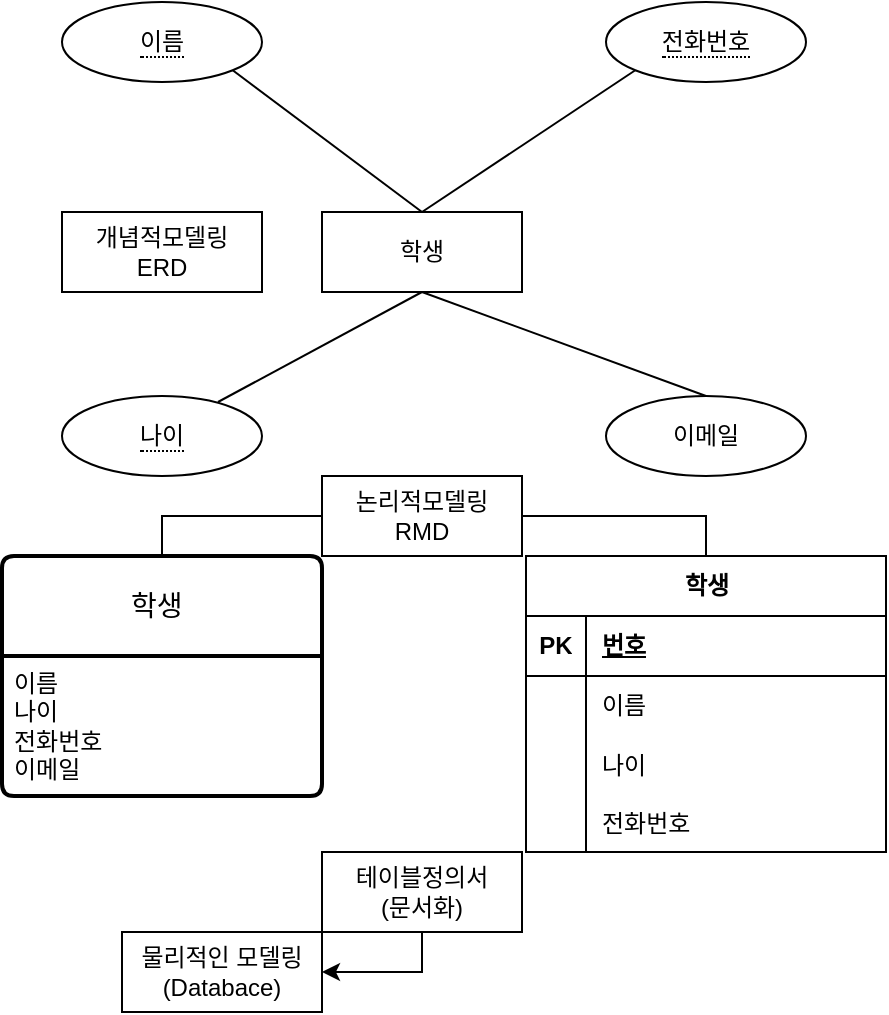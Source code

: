 <mxfile version="22.1.15" type="github">
  <diagram name="페이지-1" id="WjET7foxqUCfRz4NSp_R">
    <mxGraphModel dx="2066" dy="1193" grid="0" gridSize="10" guides="1" tooltips="1" connect="1" arrows="1" fold="1" page="0" pageScale="1" pageWidth="827" pageHeight="1169" math="0" shadow="0">
      <root>
        <mxCell id="0" />
        <mxCell id="1" parent="0" />
        <mxCell id="orDtUteb9k6bt2rpe9rN-15" value="&lt;span style=&quot;border-bottom: 1px dotted&quot;&gt;이름&lt;br&gt;&lt;/span&gt;" style="ellipse;whiteSpace=wrap;html=1;align=center;" vertex="1" parent="1">
          <mxGeometry x="-69" y="-189" width="100" height="40" as="geometry" />
        </mxCell>
        <mxCell id="orDtUteb9k6bt2rpe9rN-16" value="" style="endArrow=none;html=1;rounded=0;exitX=1;exitY=1;exitDx=0;exitDy=0;entryX=0.5;entryY=0;entryDx=0;entryDy=0;" edge="1" parent="1" source="orDtUteb9k6bt2rpe9rN-15" target="orDtUteb9k6bt2rpe9rN-74">
          <mxGeometry relative="1" as="geometry">
            <mxPoint x="22" y="-28" as="sourcePoint" />
            <mxPoint x="98" y="-111" as="targetPoint" />
            <Array as="points" />
          </mxGeometry>
        </mxCell>
        <mxCell id="orDtUteb9k6bt2rpe9rN-17" value="&lt;span style=&quot;border-bottom: 1px dotted&quot;&gt;전화번호&lt;br&gt;&lt;/span&gt;" style="ellipse;whiteSpace=wrap;html=1;align=center;" vertex="1" parent="1">
          <mxGeometry x="203" y="-189" width="100" height="40" as="geometry" />
        </mxCell>
        <mxCell id="orDtUteb9k6bt2rpe9rN-18" value="" style="endArrow=none;html=1;rounded=0;entryX=0;entryY=1;entryDx=0;entryDy=0;exitX=0.5;exitY=0;exitDx=0;exitDy=0;" edge="1" parent="1" source="orDtUteb9k6bt2rpe9rN-74" target="orDtUteb9k6bt2rpe9rN-17">
          <mxGeometry relative="1" as="geometry">
            <mxPoint x="121" y="-127" as="sourcePoint" />
            <mxPoint x="234" y="-92" as="targetPoint" />
            <Array as="points" />
          </mxGeometry>
        </mxCell>
        <mxCell id="orDtUteb9k6bt2rpe9rN-45" value="&lt;span style=&quot;border-bottom: 1px dotted&quot;&gt;나이&lt;/span&gt;" style="ellipse;whiteSpace=wrap;html=1;align=center;" vertex="1" parent="1">
          <mxGeometry x="-69" y="8" width="100" height="40" as="geometry" />
        </mxCell>
        <mxCell id="orDtUteb9k6bt2rpe9rN-46" value="" style="endArrow=none;html=1;rounded=0;exitX=0.78;exitY=0.075;exitDx=0;exitDy=0;exitPerimeter=0;entryX=0.5;entryY=1;entryDx=0;entryDy=0;" edge="1" parent="1" source="orDtUteb9k6bt2rpe9rN-45" target="orDtUteb9k6bt2rpe9rN-74">
          <mxGeometry relative="1" as="geometry">
            <mxPoint x="23" y="-28" as="sourcePoint" />
            <mxPoint x="111" y="-46" as="targetPoint" />
          </mxGeometry>
        </mxCell>
        <mxCell id="orDtUteb9k6bt2rpe9rN-47" value="이메일" style="ellipse;whiteSpace=wrap;html=1;align=center;" vertex="1" parent="1">
          <mxGeometry x="203" y="8" width="100" height="40" as="geometry" />
        </mxCell>
        <mxCell id="orDtUteb9k6bt2rpe9rN-48" value="" style="endArrow=none;html=1;rounded=0;entryX=0.5;entryY=0;entryDx=0;entryDy=0;exitX=0.5;exitY=1;exitDx=0;exitDy=0;" edge="1" parent="1" source="orDtUteb9k6bt2rpe9rN-74" target="orDtUteb9k6bt2rpe9rN-47">
          <mxGeometry relative="1" as="geometry">
            <mxPoint x="111" y="-46" as="sourcePoint" />
            <mxPoint x="183" y="-28" as="targetPoint" />
          </mxGeometry>
        </mxCell>
        <mxCell id="orDtUteb9k6bt2rpe9rN-49" value="학생&lt;span style=&quot;white-space: pre;&quot;&gt;&#x9;&lt;/span&gt;" style="swimlane;childLayout=stackLayout;horizontal=1;startSize=50;horizontalStack=0;rounded=1;fontSize=14;fontStyle=0;strokeWidth=2;resizeParent=0;resizeLast=1;shadow=0;dashed=0;align=center;arcSize=4;whiteSpace=wrap;html=1;" vertex="1" parent="1">
          <mxGeometry x="-99" y="88" width="160" height="120" as="geometry" />
        </mxCell>
        <mxCell id="orDtUteb9k6bt2rpe9rN-50" value="이름&lt;br&gt;나이&lt;br&gt;전화번호&lt;br&gt;이메일" style="align=left;strokeColor=none;fillColor=none;spacingLeft=4;fontSize=12;verticalAlign=top;resizable=0;rotatable=0;part=1;html=1;" vertex="1" parent="orDtUteb9k6bt2rpe9rN-49">
          <mxGeometry y="50" width="160" height="70" as="geometry" />
        </mxCell>
        <mxCell id="orDtUteb9k6bt2rpe9rN-51" value="학생" style="shape=table;startSize=30;container=1;collapsible=1;childLayout=tableLayout;fixedRows=1;rowLines=0;fontStyle=1;align=center;resizeLast=1;html=1;" vertex="1" parent="1">
          <mxGeometry x="163" y="88" width="180" height="148" as="geometry">
            <mxRectangle x="170" y="88" width="59" height="30" as="alternateBounds" />
          </mxGeometry>
        </mxCell>
        <mxCell id="orDtUteb9k6bt2rpe9rN-52" value="" style="shape=tableRow;horizontal=0;startSize=0;swimlaneHead=0;swimlaneBody=0;fillColor=none;collapsible=0;dropTarget=0;points=[[0,0.5],[1,0.5]];portConstraint=eastwest;top=0;left=0;right=0;bottom=1;" vertex="1" parent="orDtUteb9k6bt2rpe9rN-51">
          <mxGeometry y="30" width="180" height="30" as="geometry" />
        </mxCell>
        <mxCell id="orDtUteb9k6bt2rpe9rN-53" value="PK" style="shape=partialRectangle;connectable=0;fillColor=none;top=0;left=0;bottom=0;right=0;fontStyle=1;overflow=hidden;whiteSpace=wrap;html=1;" vertex="1" parent="orDtUteb9k6bt2rpe9rN-52">
          <mxGeometry width="30" height="30" as="geometry">
            <mxRectangle width="30" height="30" as="alternateBounds" />
          </mxGeometry>
        </mxCell>
        <mxCell id="orDtUteb9k6bt2rpe9rN-54" value="번호" style="shape=partialRectangle;connectable=0;fillColor=none;top=0;left=0;bottom=0;right=0;align=left;spacingLeft=6;fontStyle=5;overflow=hidden;whiteSpace=wrap;html=1;" vertex="1" parent="orDtUteb9k6bt2rpe9rN-52">
          <mxGeometry x="30" width="150" height="30" as="geometry">
            <mxRectangle width="150" height="30" as="alternateBounds" />
          </mxGeometry>
        </mxCell>
        <mxCell id="orDtUteb9k6bt2rpe9rN-55" value="" style="shape=tableRow;horizontal=0;startSize=0;swimlaneHead=0;swimlaneBody=0;fillColor=none;collapsible=0;dropTarget=0;points=[[0,0.5],[1,0.5]];portConstraint=eastwest;top=0;left=0;right=0;bottom=0;" vertex="1" parent="orDtUteb9k6bt2rpe9rN-51">
          <mxGeometry y="60" width="180" height="30" as="geometry" />
        </mxCell>
        <mxCell id="orDtUteb9k6bt2rpe9rN-56" value="" style="shape=partialRectangle;connectable=0;fillColor=none;top=0;left=0;bottom=0;right=0;editable=1;overflow=hidden;whiteSpace=wrap;html=1;" vertex="1" parent="orDtUteb9k6bt2rpe9rN-55">
          <mxGeometry width="30" height="30" as="geometry">
            <mxRectangle width="30" height="30" as="alternateBounds" />
          </mxGeometry>
        </mxCell>
        <mxCell id="orDtUteb9k6bt2rpe9rN-57" value="이름&lt;span style=&quot;white-space: pre;&quot;&gt;&#x9;&lt;/span&gt;" style="shape=partialRectangle;connectable=0;fillColor=none;top=0;left=0;bottom=0;right=0;align=left;spacingLeft=6;overflow=hidden;whiteSpace=wrap;html=1;" vertex="1" parent="orDtUteb9k6bt2rpe9rN-55">
          <mxGeometry x="30" width="150" height="30" as="geometry">
            <mxRectangle width="150" height="30" as="alternateBounds" />
          </mxGeometry>
        </mxCell>
        <mxCell id="orDtUteb9k6bt2rpe9rN-58" value="" style="shape=tableRow;horizontal=0;startSize=0;swimlaneHead=0;swimlaneBody=0;fillColor=none;collapsible=0;dropTarget=0;points=[[0,0.5],[1,0.5]];portConstraint=eastwest;top=0;left=0;right=0;bottom=0;" vertex="1" parent="orDtUteb9k6bt2rpe9rN-51">
          <mxGeometry y="90" width="180" height="30" as="geometry" />
        </mxCell>
        <mxCell id="orDtUteb9k6bt2rpe9rN-59" value="" style="shape=partialRectangle;connectable=0;fillColor=none;top=0;left=0;bottom=0;right=0;editable=1;overflow=hidden;whiteSpace=wrap;html=1;" vertex="1" parent="orDtUteb9k6bt2rpe9rN-58">
          <mxGeometry width="30" height="30" as="geometry">
            <mxRectangle width="30" height="30" as="alternateBounds" />
          </mxGeometry>
        </mxCell>
        <mxCell id="orDtUteb9k6bt2rpe9rN-60" value="나이" style="shape=partialRectangle;connectable=0;fillColor=none;top=0;left=0;bottom=0;right=0;align=left;spacingLeft=6;overflow=hidden;whiteSpace=wrap;html=1;" vertex="1" parent="orDtUteb9k6bt2rpe9rN-58">
          <mxGeometry x="30" width="150" height="30" as="geometry">
            <mxRectangle width="150" height="30" as="alternateBounds" />
          </mxGeometry>
        </mxCell>
        <mxCell id="orDtUteb9k6bt2rpe9rN-61" value="" style="shape=tableRow;horizontal=0;startSize=0;swimlaneHead=0;swimlaneBody=0;fillColor=none;collapsible=0;dropTarget=0;points=[[0,0.5],[1,0.5]];portConstraint=eastwest;top=0;left=0;right=0;bottom=0;" vertex="1" parent="orDtUteb9k6bt2rpe9rN-51">
          <mxGeometry y="120" width="180" height="28" as="geometry" />
        </mxCell>
        <mxCell id="orDtUteb9k6bt2rpe9rN-62" value="" style="shape=partialRectangle;connectable=0;fillColor=none;top=0;left=0;bottom=0;right=0;editable=1;overflow=hidden;whiteSpace=wrap;html=1;" vertex="1" parent="orDtUteb9k6bt2rpe9rN-61">
          <mxGeometry width="30" height="28" as="geometry">
            <mxRectangle width="30" height="28" as="alternateBounds" />
          </mxGeometry>
        </mxCell>
        <mxCell id="orDtUteb9k6bt2rpe9rN-63" value="전화번호" style="shape=partialRectangle;connectable=0;fillColor=none;top=0;left=0;bottom=0;right=0;align=left;spacingLeft=6;overflow=hidden;whiteSpace=wrap;html=1;" vertex="1" parent="orDtUteb9k6bt2rpe9rN-61">
          <mxGeometry x="30" width="150" height="28" as="geometry">
            <mxRectangle width="150" height="28" as="alternateBounds" />
          </mxGeometry>
        </mxCell>
        <mxCell id="orDtUteb9k6bt2rpe9rN-68" value="개념적모델링&lt;br&gt;ERD" style="whiteSpace=wrap;html=1;align=center;" vertex="1" parent="1">
          <mxGeometry x="-69" y="-84" width="100" height="40" as="geometry" />
        </mxCell>
        <mxCell id="orDtUteb9k6bt2rpe9rN-71" value="논리적모델링&lt;br&gt;RMD" style="whiteSpace=wrap;html=1;align=center;" vertex="1" parent="1">
          <mxGeometry x="61" y="48" width="100" height="40" as="geometry" />
        </mxCell>
        <mxCell id="orDtUteb9k6bt2rpe9rN-74" value="학생" style="whiteSpace=wrap;html=1;align=center;" vertex="1" parent="1">
          <mxGeometry x="61" y="-84" width="100" height="40" as="geometry" />
        </mxCell>
        <mxCell id="orDtUteb9k6bt2rpe9rN-75" value="" style="endArrow=none;html=1;rounded=0;exitX=0.5;exitY=0;exitDx=0;exitDy=0;entryX=0;entryY=0.5;entryDx=0;entryDy=0;" edge="1" parent="1" source="orDtUteb9k6bt2rpe9rN-49" target="orDtUteb9k6bt2rpe9rN-71">
          <mxGeometry relative="1" as="geometry">
            <mxPoint x="18" y="-1" as="sourcePoint" />
            <mxPoint x="178" y="-1" as="targetPoint" />
            <Array as="points">
              <mxPoint x="-19" y="68" />
            </Array>
          </mxGeometry>
        </mxCell>
        <mxCell id="orDtUteb9k6bt2rpe9rN-77" value="" style="endArrow=none;html=1;rounded=0;exitX=0.5;exitY=0;exitDx=0;exitDy=0;entryX=1;entryY=0.5;entryDx=0;entryDy=0;" edge="1" parent="1" source="orDtUteb9k6bt2rpe9rN-51" target="orDtUteb9k6bt2rpe9rN-71">
          <mxGeometry relative="1" as="geometry">
            <mxPoint x="256" y="80" as="sourcePoint" />
            <mxPoint x="336" y="60" as="targetPoint" />
            <Array as="points">
              <mxPoint x="253" y="68" />
            </Array>
          </mxGeometry>
        </mxCell>
        <mxCell id="orDtUteb9k6bt2rpe9rN-78" value="물리적인 모델링&lt;br&gt;(Databace)" style="whiteSpace=wrap;html=1;align=center;" vertex="1" parent="1">
          <mxGeometry x="-39" y="276" width="100" height="40" as="geometry" />
        </mxCell>
        <mxCell id="orDtUteb9k6bt2rpe9rN-82" style="edgeStyle=orthogonalEdgeStyle;rounded=0;orthogonalLoop=1;jettySize=auto;html=1;exitX=0.5;exitY=1;exitDx=0;exitDy=0;entryX=1;entryY=0.5;entryDx=0;entryDy=0;" edge="1" parent="1" source="orDtUteb9k6bt2rpe9rN-81" target="orDtUteb9k6bt2rpe9rN-78">
          <mxGeometry relative="1" as="geometry">
            <mxPoint x="111" y="309" as="targetPoint" />
          </mxGeometry>
        </mxCell>
        <mxCell id="orDtUteb9k6bt2rpe9rN-81" value="테이블정의서&lt;br&gt;(문서화)" style="whiteSpace=wrap;html=1;align=center;" vertex="1" parent="1">
          <mxGeometry x="61" y="236" width="100" height="40" as="geometry" />
        </mxCell>
      </root>
    </mxGraphModel>
  </diagram>
</mxfile>
